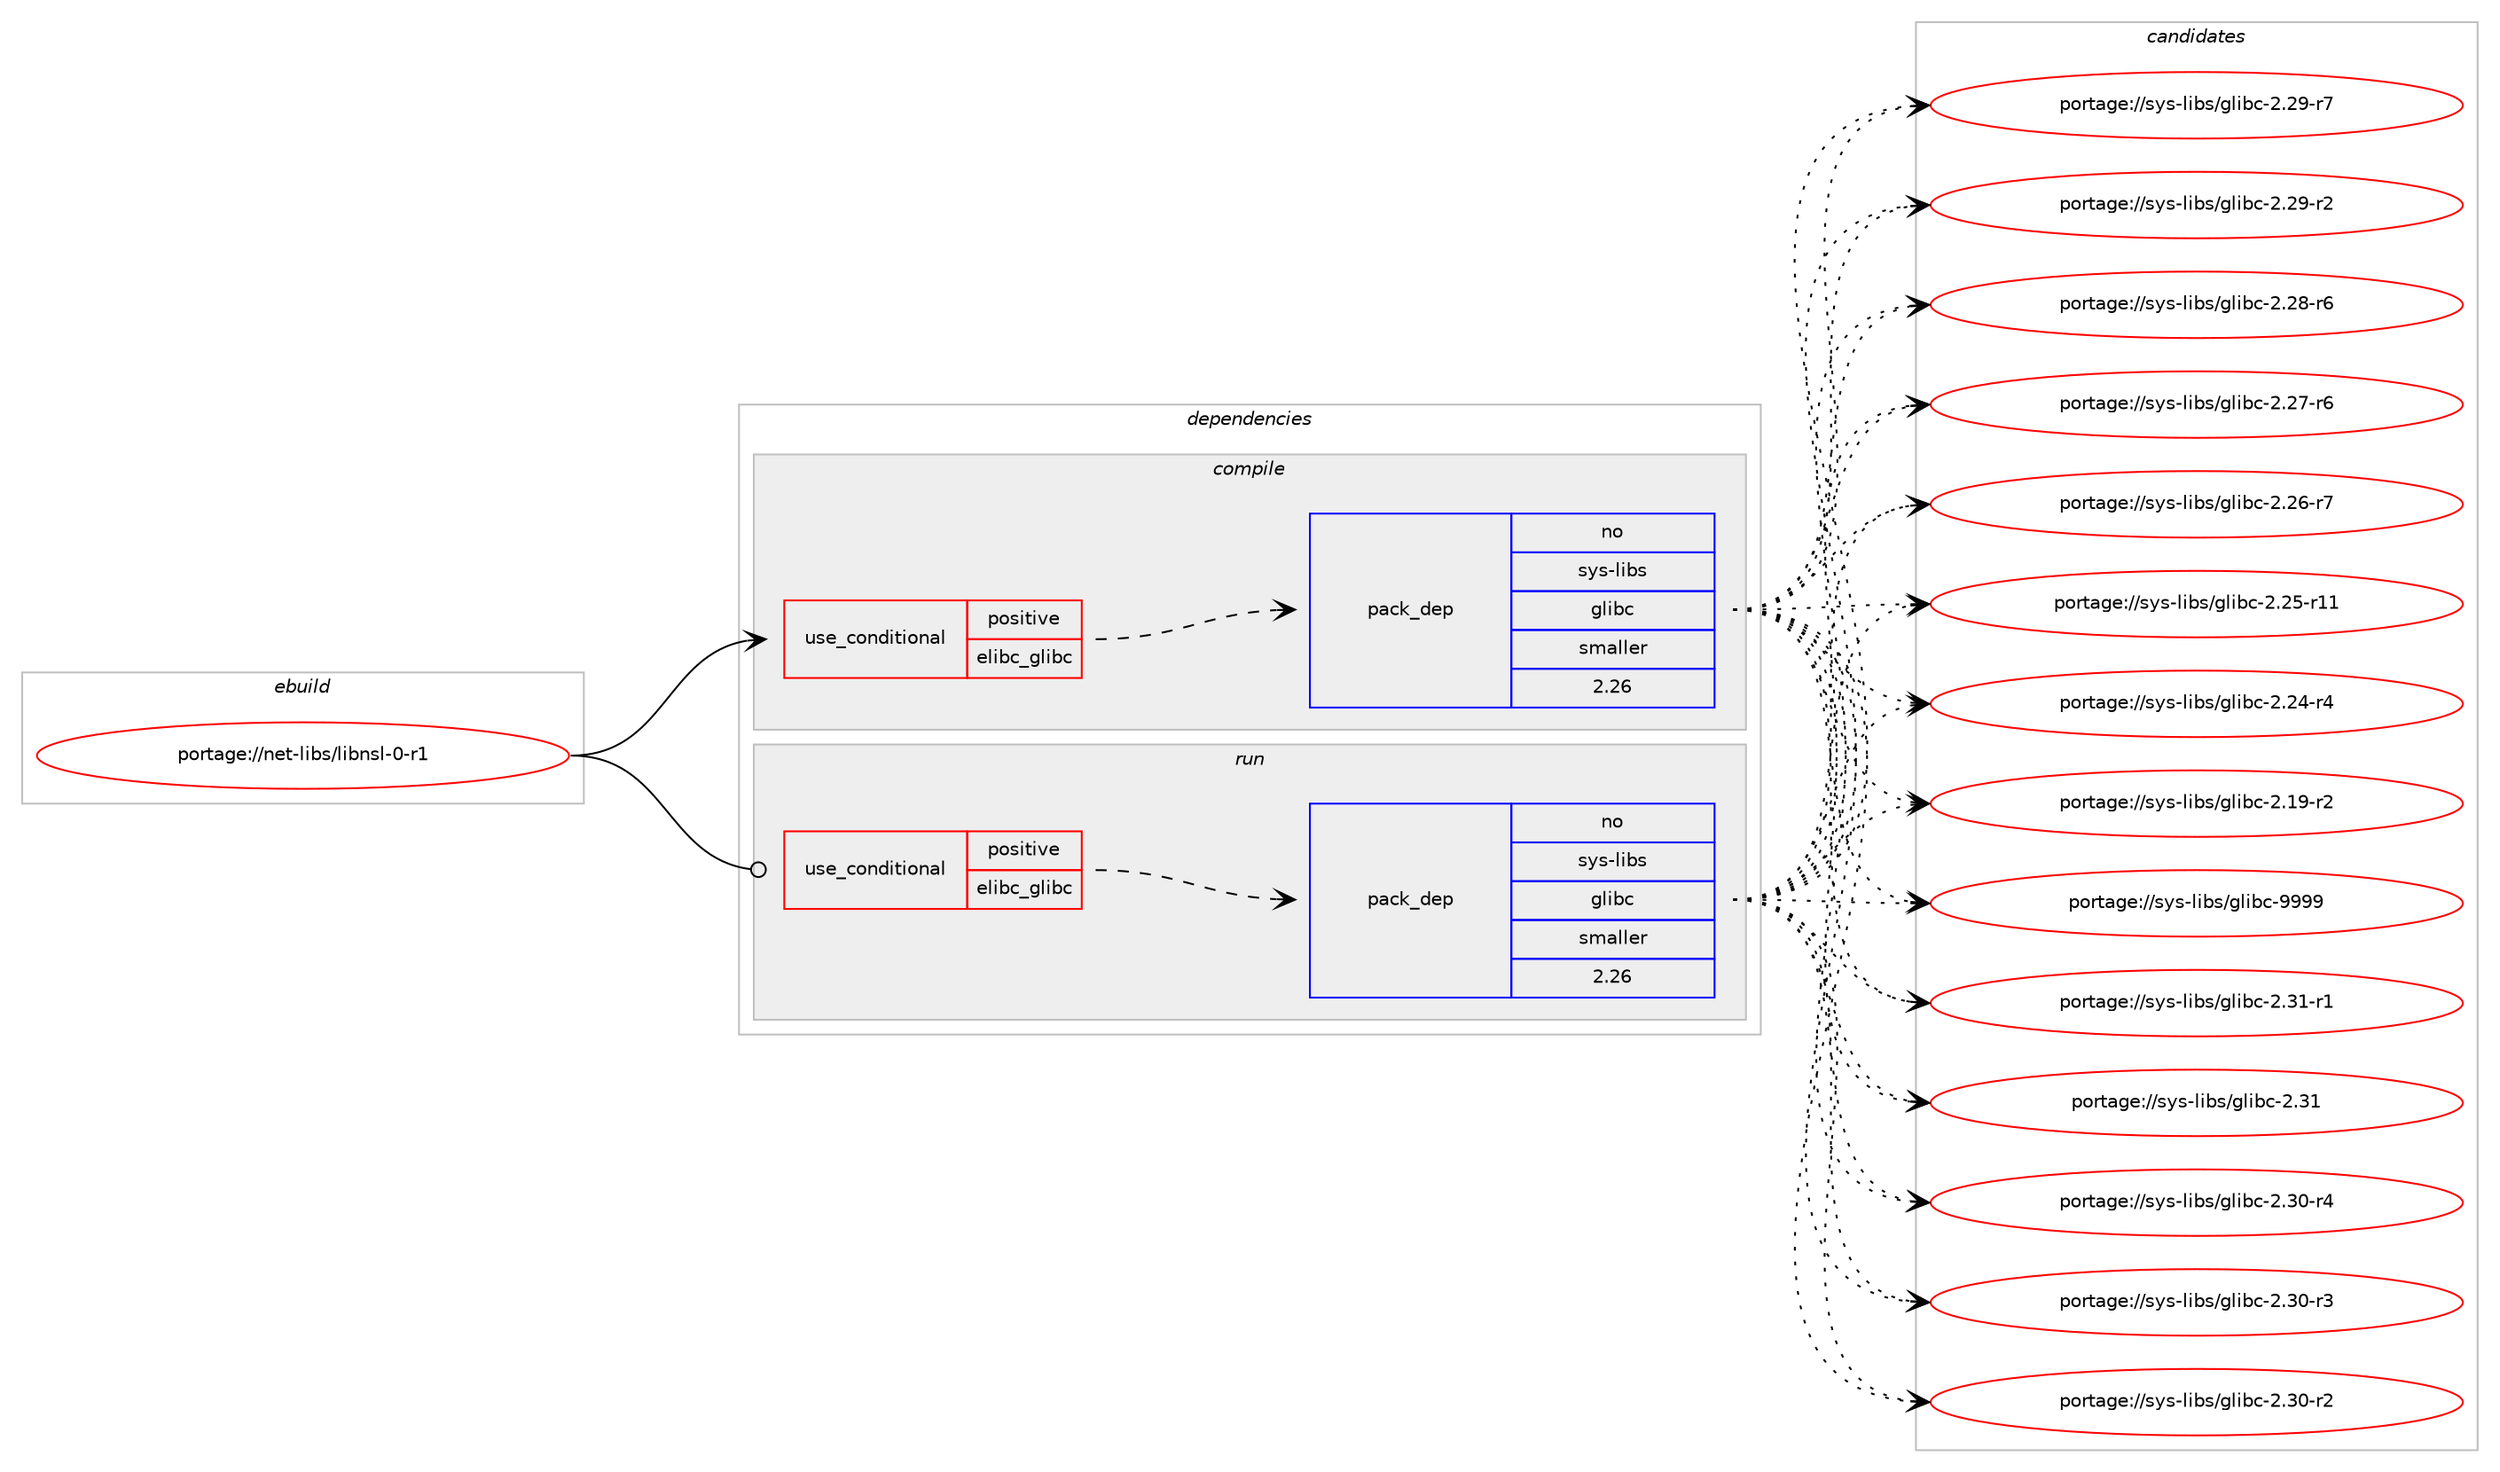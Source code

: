 digraph prolog {

# *************
# Graph options
# *************

newrank=true;
concentrate=true;
compound=true;
graph [rankdir=LR,fontname=Helvetica,fontsize=10,ranksep=1.5];#, ranksep=2.5, nodesep=0.2];
edge  [arrowhead=vee];
node  [fontname=Helvetica,fontsize=10];

# **********
# The ebuild
# **********

subgraph cluster_leftcol {
color=gray;
rank=same;
label=<<i>ebuild</i>>;
id [label="portage://net-libs/libnsl-0-r1", color=red, width=4, href="../net-libs/libnsl-0-r1.svg"];
}

# ****************
# The dependencies
# ****************

subgraph cluster_midcol {
color=gray;
label=<<i>dependencies</i>>;
subgraph cluster_compile {
fillcolor="#eeeeee";
style=filled;
label=<<i>compile</i>>;
subgraph cond19413 {
dependency88669 [label=<<TABLE BORDER="0" CELLBORDER="1" CELLSPACING="0" CELLPADDING="4"><TR><TD ROWSPAN="3" CELLPADDING="10">use_conditional</TD></TR><TR><TD>positive</TD></TR><TR><TD>elibc_glibc</TD></TR></TABLE>>, shape=none, color=red];
subgraph pack67587 {
dependency88670 [label=<<TABLE BORDER="0" CELLBORDER="1" CELLSPACING="0" CELLPADDING="4" WIDTH="220"><TR><TD ROWSPAN="6" CELLPADDING="30">pack_dep</TD></TR><TR><TD WIDTH="110">no</TD></TR><TR><TD>sys-libs</TD></TR><TR><TD>glibc</TD></TR><TR><TD>smaller</TD></TR><TR><TD>2.26</TD></TR></TABLE>>, shape=none, color=blue];
}
dependency88669:e -> dependency88670:w [weight=20,style="dashed",arrowhead="vee"];
}
id:e -> dependency88669:w [weight=20,style="solid",arrowhead="vee"];
}
subgraph cluster_compileandrun {
fillcolor="#eeeeee";
style=filled;
label=<<i>compile and run</i>>;
}
subgraph cluster_run {
fillcolor="#eeeeee";
style=filled;
label=<<i>run</i>>;
subgraph cond19414 {
dependency88671 [label=<<TABLE BORDER="0" CELLBORDER="1" CELLSPACING="0" CELLPADDING="4"><TR><TD ROWSPAN="3" CELLPADDING="10">use_conditional</TD></TR><TR><TD>positive</TD></TR><TR><TD>elibc_glibc</TD></TR></TABLE>>, shape=none, color=red];
subgraph pack67588 {
dependency88672 [label=<<TABLE BORDER="0" CELLBORDER="1" CELLSPACING="0" CELLPADDING="4" WIDTH="220"><TR><TD ROWSPAN="6" CELLPADDING="30">pack_dep</TD></TR><TR><TD WIDTH="110">no</TD></TR><TR><TD>sys-libs</TD></TR><TR><TD>glibc</TD></TR><TR><TD>smaller</TD></TR><TR><TD>2.26</TD></TR></TABLE>>, shape=none, color=blue];
}
dependency88671:e -> dependency88672:w [weight=20,style="dashed",arrowhead="vee"];
}
id:e -> dependency88671:w [weight=20,style="solid",arrowhead="odot"];
}
}

# **************
# The candidates
# **************

subgraph cluster_choices {
rank=same;
color=gray;
label=<<i>candidates</i>>;

subgraph choice67587 {
color=black;
nodesep=1;
choice11512111545108105981154710310810598994557575757 [label="portage://sys-libs/glibc-9999", color=red, width=4,href="../sys-libs/glibc-9999.svg"];
choice115121115451081059811547103108105989945504651494511449 [label="portage://sys-libs/glibc-2.31-r1", color=red, width=4,href="../sys-libs/glibc-2.31-r1.svg"];
choice11512111545108105981154710310810598994550465149 [label="portage://sys-libs/glibc-2.31", color=red, width=4,href="../sys-libs/glibc-2.31.svg"];
choice115121115451081059811547103108105989945504651484511452 [label="portage://sys-libs/glibc-2.30-r4", color=red, width=4,href="../sys-libs/glibc-2.30-r4.svg"];
choice115121115451081059811547103108105989945504651484511451 [label="portage://sys-libs/glibc-2.30-r3", color=red, width=4,href="../sys-libs/glibc-2.30-r3.svg"];
choice115121115451081059811547103108105989945504651484511450 [label="portage://sys-libs/glibc-2.30-r2", color=red, width=4,href="../sys-libs/glibc-2.30-r2.svg"];
choice115121115451081059811547103108105989945504650574511455 [label="portage://sys-libs/glibc-2.29-r7", color=red, width=4,href="../sys-libs/glibc-2.29-r7.svg"];
choice115121115451081059811547103108105989945504650574511450 [label="portage://sys-libs/glibc-2.29-r2", color=red, width=4,href="../sys-libs/glibc-2.29-r2.svg"];
choice115121115451081059811547103108105989945504650564511454 [label="portage://sys-libs/glibc-2.28-r6", color=red, width=4,href="../sys-libs/glibc-2.28-r6.svg"];
choice115121115451081059811547103108105989945504650554511454 [label="portage://sys-libs/glibc-2.27-r6", color=red, width=4,href="../sys-libs/glibc-2.27-r6.svg"];
choice115121115451081059811547103108105989945504650544511455 [label="portage://sys-libs/glibc-2.26-r7", color=red, width=4,href="../sys-libs/glibc-2.26-r7.svg"];
choice11512111545108105981154710310810598994550465053451144949 [label="portage://sys-libs/glibc-2.25-r11", color=red, width=4,href="../sys-libs/glibc-2.25-r11.svg"];
choice115121115451081059811547103108105989945504650524511452 [label="portage://sys-libs/glibc-2.24-r4", color=red, width=4,href="../sys-libs/glibc-2.24-r4.svg"];
choice115121115451081059811547103108105989945504649574511450 [label="portage://sys-libs/glibc-2.19-r2", color=red, width=4,href="../sys-libs/glibc-2.19-r2.svg"];
dependency88670:e -> choice11512111545108105981154710310810598994557575757:w [style=dotted,weight="100"];
dependency88670:e -> choice115121115451081059811547103108105989945504651494511449:w [style=dotted,weight="100"];
dependency88670:e -> choice11512111545108105981154710310810598994550465149:w [style=dotted,weight="100"];
dependency88670:e -> choice115121115451081059811547103108105989945504651484511452:w [style=dotted,weight="100"];
dependency88670:e -> choice115121115451081059811547103108105989945504651484511451:w [style=dotted,weight="100"];
dependency88670:e -> choice115121115451081059811547103108105989945504651484511450:w [style=dotted,weight="100"];
dependency88670:e -> choice115121115451081059811547103108105989945504650574511455:w [style=dotted,weight="100"];
dependency88670:e -> choice115121115451081059811547103108105989945504650574511450:w [style=dotted,weight="100"];
dependency88670:e -> choice115121115451081059811547103108105989945504650564511454:w [style=dotted,weight="100"];
dependency88670:e -> choice115121115451081059811547103108105989945504650554511454:w [style=dotted,weight="100"];
dependency88670:e -> choice115121115451081059811547103108105989945504650544511455:w [style=dotted,weight="100"];
dependency88670:e -> choice11512111545108105981154710310810598994550465053451144949:w [style=dotted,weight="100"];
dependency88670:e -> choice115121115451081059811547103108105989945504650524511452:w [style=dotted,weight="100"];
dependency88670:e -> choice115121115451081059811547103108105989945504649574511450:w [style=dotted,weight="100"];
}
subgraph choice67588 {
color=black;
nodesep=1;
choice11512111545108105981154710310810598994557575757 [label="portage://sys-libs/glibc-9999", color=red, width=4,href="../sys-libs/glibc-9999.svg"];
choice115121115451081059811547103108105989945504651494511449 [label="portage://sys-libs/glibc-2.31-r1", color=red, width=4,href="../sys-libs/glibc-2.31-r1.svg"];
choice11512111545108105981154710310810598994550465149 [label="portage://sys-libs/glibc-2.31", color=red, width=4,href="../sys-libs/glibc-2.31.svg"];
choice115121115451081059811547103108105989945504651484511452 [label="portage://sys-libs/glibc-2.30-r4", color=red, width=4,href="../sys-libs/glibc-2.30-r4.svg"];
choice115121115451081059811547103108105989945504651484511451 [label="portage://sys-libs/glibc-2.30-r3", color=red, width=4,href="../sys-libs/glibc-2.30-r3.svg"];
choice115121115451081059811547103108105989945504651484511450 [label="portage://sys-libs/glibc-2.30-r2", color=red, width=4,href="../sys-libs/glibc-2.30-r2.svg"];
choice115121115451081059811547103108105989945504650574511455 [label="portage://sys-libs/glibc-2.29-r7", color=red, width=4,href="../sys-libs/glibc-2.29-r7.svg"];
choice115121115451081059811547103108105989945504650574511450 [label="portage://sys-libs/glibc-2.29-r2", color=red, width=4,href="../sys-libs/glibc-2.29-r2.svg"];
choice115121115451081059811547103108105989945504650564511454 [label="portage://sys-libs/glibc-2.28-r6", color=red, width=4,href="../sys-libs/glibc-2.28-r6.svg"];
choice115121115451081059811547103108105989945504650554511454 [label="portage://sys-libs/glibc-2.27-r6", color=red, width=4,href="../sys-libs/glibc-2.27-r6.svg"];
choice115121115451081059811547103108105989945504650544511455 [label="portage://sys-libs/glibc-2.26-r7", color=red, width=4,href="../sys-libs/glibc-2.26-r7.svg"];
choice11512111545108105981154710310810598994550465053451144949 [label="portage://sys-libs/glibc-2.25-r11", color=red, width=4,href="../sys-libs/glibc-2.25-r11.svg"];
choice115121115451081059811547103108105989945504650524511452 [label="portage://sys-libs/glibc-2.24-r4", color=red, width=4,href="../sys-libs/glibc-2.24-r4.svg"];
choice115121115451081059811547103108105989945504649574511450 [label="portage://sys-libs/glibc-2.19-r2", color=red, width=4,href="../sys-libs/glibc-2.19-r2.svg"];
dependency88672:e -> choice11512111545108105981154710310810598994557575757:w [style=dotted,weight="100"];
dependency88672:e -> choice115121115451081059811547103108105989945504651494511449:w [style=dotted,weight="100"];
dependency88672:e -> choice11512111545108105981154710310810598994550465149:w [style=dotted,weight="100"];
dependency88672:e -> choice115121115451081059811547103108105989945504651484511452:w [style=dotted,weight="100"];
dependency88672:e -> choice115121115451081059811547103108105989945504651484511451:w [style=dotted,weight="100"];
dependency88672:e -> choice115121115451081059811547103108105989945504651484511450:w [style=dotted,weight="100"];
dependency88672:e -> choice115121115451081059811547103108105989945504650574511455:w [style=dotted,weight="100"];
dependency88672:e -> choice115121115451081059811547103108105989945504650574511450:w [style=dotted,weight="100"];
dependency88672:e -> choice115121115451081059811547103108105989945504650564511454:w [style=dotted,weight="100"];
dependency88672:e -> choice115121115451081059811547103108105989945504650554511454:w [style=dotted,weight="100"];
dependency88672:e -> choice115121115451081059811547103108105989945504650544511455:w [style=dotted,weight="100"];
dependency88672:e -> choice11512111545108105981154710310810598994550465053451144949:w [style=dotted,weight="100"];
dependency88672:e -> choice115121115451081059811547103108105989945504650524511452:w [style=dotted,weight="100"];
dependency88672:e -> choice115121115451081059811547103108105989945504649574511450:w [style=dotted,weight="100"];
}
}

}
